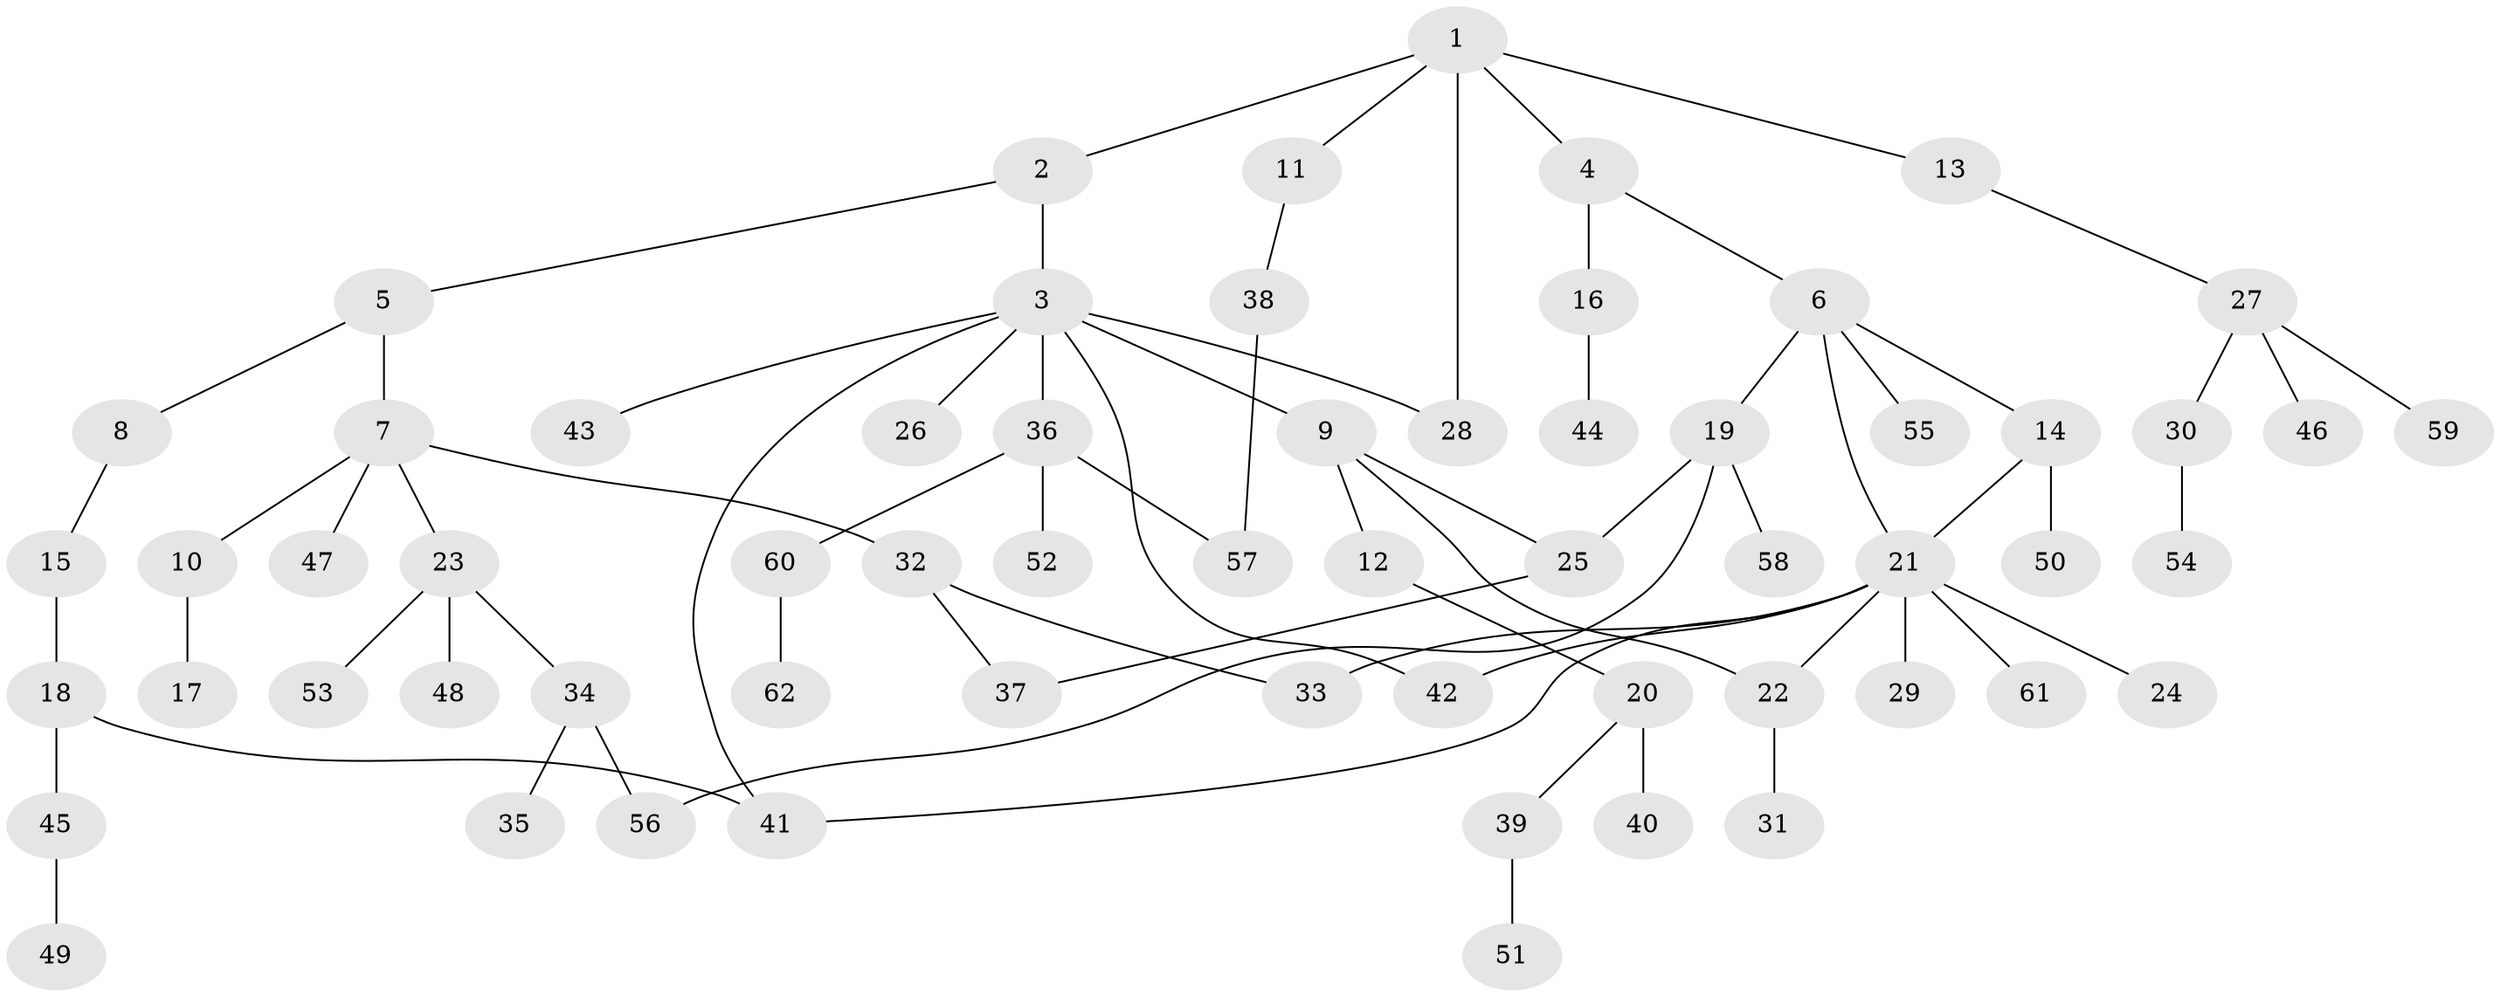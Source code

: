 // coarse degree distribution, {3: 0.2894736842105263, 4: 0.07894736842105263, 2: 0.2631578947368421, 5: 0.02631578947368421, 8: 0.02631578947368421, 1: 0.2894736842105263, 7: 0.02631578947368421}
// Generated by graph-tools (version 1.1) at 2025/36/03/04/25 23:36:02]
// undirected, 62 vertices, 72 edges
graph export_dot {
  node [color=gray90,style=filled];
  1;
  2;
  3;
  4;
  5;
  6;
  7;
  8;
  9;
  10;
  11;
  12;
  13;
  14;
  15;
  16;
  17;
  18;
  19;
  20;
  21;
  22;
  23;
  24;
  25;
  26;
  27;
  28;
  29;
  30;
  31;
  32;
  33;
  34;
  35;
  36;
  37;
  38;
  39;
  40;
  41;
  42;
  43;
  44;
  45;
  46;
  47;
  48;
  49;
  50;
  51;
  52;
  53;
  54;
  55;
  56;
  57;
  58;
  59;
  60;
  61;
  62;
  1 -- 2;
  1 -- 4;
  1 -- 11;
  1 -- 13;
  1 -- 28;
  2 -- 3;
  2 -- 5;
  3 -- 9;
  3 -- 26;
  3 -- 36;
  3 -- 41;
  3 -- 42;
  3 -- 43;
  3 -- 28;
  4 -- 6;
  4 -- 16;
  5 -- 7;
  5 -- 8;
  6 -- 14;
  6 -- 19;
  6 -- 21;
  6 -- 55;
  7 -- 10;
  7 -- 23;
  7 -- 32;
  7 -- 47;
  8 -- 15;
  9 -- 12;
  9 -- 22;
  9 -- 25;
  10 -- 17;
  11 -- 38;
  12 -- 20;
  13 -- 27;
  14 -- 50;
  14 -- 21;
  15 -- 18;
  16 -- 44;
  18 -- 45;
  18 -- 41;
  19 -- 58;
  19 -- 25;
  19 -- 56;
  20 -- 39;
  20 -- 40;
  21 -- 24;
  21 -- 29;
  21 -- 33;
  21 -- 61;
  21 -- 41;
  21 -- 42;
  21 -- 22;
  22 -- 31;
  23 -- 34;
  23 -- 48;
  23 -- 53;
  25 -- 37;
  27 -- 30;
  27 -- 46;
  27 -- 59;
  30 -- 54;
  32 -- 37;
  32 -- 33;
  34 -- 35;
  34 -- 56;
  36 -- 52;
  36 -- 60;
  36 -- 57;
  38 -- 57;
  39 -- 51;
  45 -- 49;
  60 -- 62;
}

